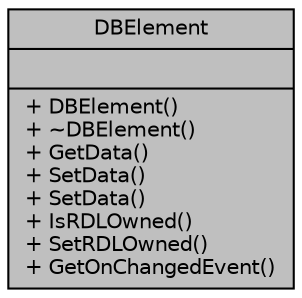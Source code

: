 digraph "DBElement"
{
 // LATEX_PDF_SIZE
  edge [fontname="Helvetica",fontsize="10",labelfontname="Helvetica",labelfontsize="10"];
  node [fontname="Helvetica",fontsize="10",shape=record];
  Node1 [label="{DBElement\n||+ DBElement()\l+ ~DBElement()\l+ GetData()\l+ SetData()\l+ SetData()\l+ IsRDLOwned()\l+ SetRDLOwned()\l+ GetOnChangedEvent()\l}",height=0.2,width=0.4,color="black", fillcolor="grey75", style="filled", fontcolor="black",tooltip=" "];
}
